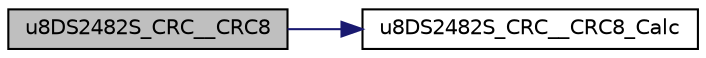 digraph "u8DS2482S_CRC__CRC8"
{
  edge [fontname="Helvetica",fontsize="10",labelfontname="Helvetica",labelfontsize="10"];
  node [fontname="Helvetica",fontsize="10",shape=record];
  rankdir="LR";
  Node1 [label="u8DS2482S_CRC__CRC8",height=0.2,width=0.4,color="black", fillcolor="grey75", style="filled", fontcolor="black"];
  Node1 -> Node2 [color="midnightblue",fontsize="10",style="solid",fontname="Helvetica"];
  Node2 [label="u8DS2482S_CRC__CRC8_Calc",height=0.2,width=0.4,color="black", fillcolor="white", style="filled",URL="$group___d_s2482_s_____c_r_c.html#ga7f88755be5689d6dc077398be76735e3",tooltip="Calc the CRC using math methods. "];
}
